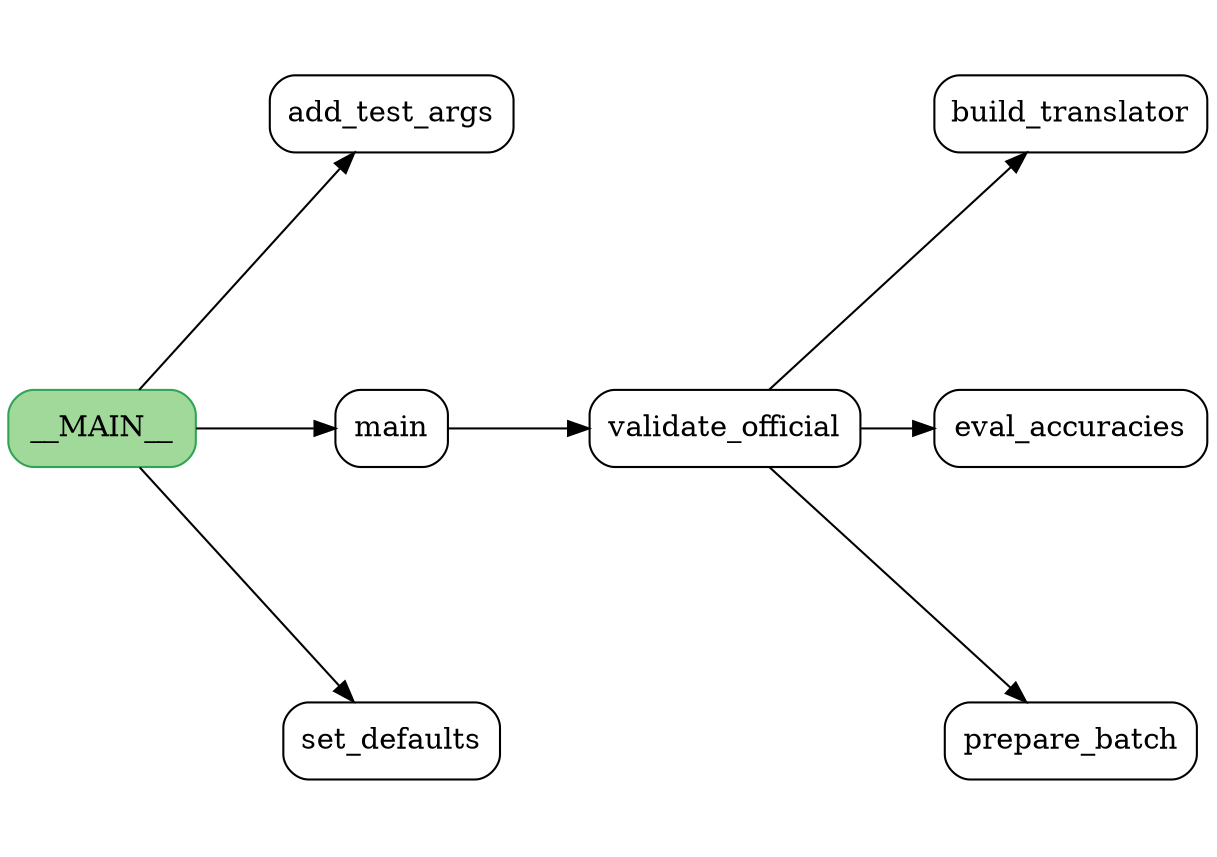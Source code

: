 digraph test {
	graph [bb="0,0,576,403.2",
		concentrate=true,
		rankdir=LR,
		ratio=0.7
	];
	node [label="\N",
		shape=Mrecord
	];
	node1	 [color="/greens3/3",
		fillcolor="/greens3/2",
		height=0.51389,
		label=__MAIN__,
		pos="45,201.89",
		style=filled,
		width=1.25];
	node2	 [height=0.51389,
		label=add_test_args,
		pos="184,352.89",
		width=1.625];
	node1 -> node2	 [pos="e,167.17,334.61 61.767,220.1 86.291,246.74 132.07,296.47 160.11,326.93"];
	node5	 [height=0.51389,
		label=main,
		pos="184,201.89",
		width=0.75];
	node1 -> node5	 [pos="e,156.91,201.89 90.129,201.89 108.38,201.89 129.2,201.89 146.58,201.89"];
	node7	 [height=0.51389,
		label=set_defaults,
		pos="184,50.886",
		width=1.4444];
	node1 -> node7	 [pos="e,167.17,69.164 61.767,183.67 86.291,157.03 132.07,107.3 160.11,76.839"];
	node3	 [height=0.51389,
		label=build_translator,
		pos="510,352.89",
		width=1.8194];
	node4	 [height=0.51389,
		label=eval_accuracies,
		pos="510,201.89",
		width=1.8194];
	node8	 [height=0.51389,
		label=validate_official,
		pos="344,201.89",
		width=1.8056];
	node5 -> node8	 [pos="e,278.72,201.89 211.14,201.89 227.08,201.89 248.08,201.89 268.67,201.89"];
	node6	 [height=0.51389,
		label=prepare_batch,
		pos="510,50.886",
		width=1.6806];
	node8 -> node3	 [pos="e,490.16,334.84 364.02,220.1 393.64,247.04 449.21,297.59 482.59,327.95"];
	node8 -> node4	 [pos="e,444.24,201.89 409.13,201.89 417.33,201.89 425.78,201.89 434.13,201.89"];
	node8 -> node6	 [pos="e,490.16,68.929 364.02,183.67 393.64,156.73 449.21,106.18 482.59,75.819"];
}
